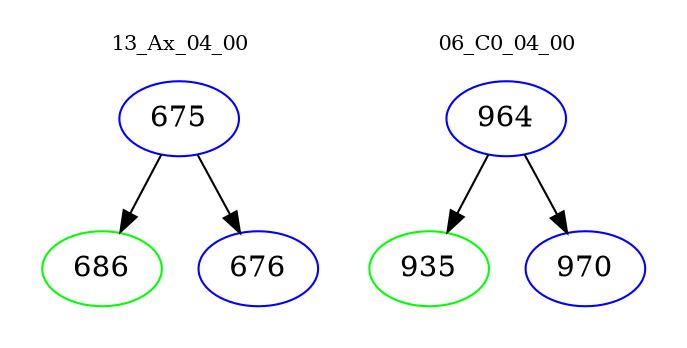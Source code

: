 digraph{
subgraph cluster_0 {
color = white
label = "13_Ax_04_00";
fontsize=10;
T0_675 [label="675", color="blue"]
T0_675 -> T0_686 [color="black"]
T0_686 [label="686", color="green"]
T0_675 -> T0_676 [color="black"]
T0_676 [label="676", color="blue"]
}
subgraph cluster_1 {
color = white
label = "06_C0_04_00";
fontsize=10;
T1_964 [label="964", color="blue"]
T1_964 -> T1_935 [color="black"]
T1_935 [label="935", color="green"]
T1_964 -> T1_970 [color="black"]
T1_970 [label="970", color="blue"]
}
}
